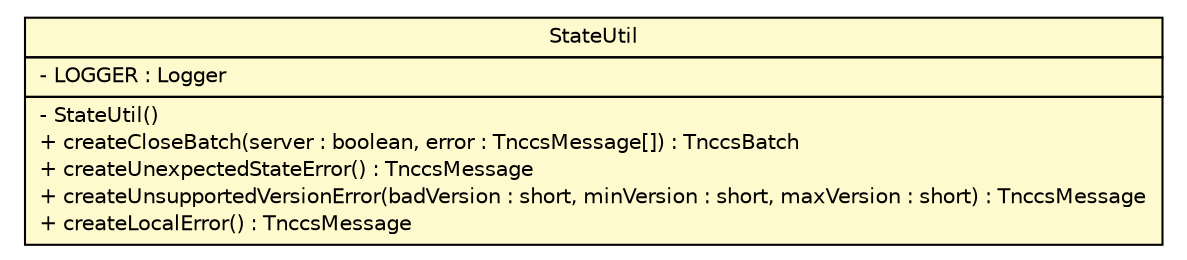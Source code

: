 #!/usr/local/bin/dot
#
# Class diagram 
# Generated by UMLGraph version R5_6 (http://www.umlgraph.org/)
#

digraph G {
	edge [fontname="Helvetica",fontsize=10,labelfontname="Helvetica",labelfontsize=10];
	node [fontname="Helvetica",fontsize=10,shape=plaintext];
	nodesep=0.25;
	ranksep=0.5;
	// de.hsbremen.tc.tnc.tnccs.session.statemachine.simple.util.StateUtil
	c28172 [label=<<table title="de.hsbremen.tc.tnc.tnccs.session.statemachine.simple.util.StateUtil" border="0" cellborder="1" cellspacing="0" cellpadding="2" port="p" bgcolor="lemonChiffon" href="./StateUtil.html">
		<tr><td><table border="0" cellspacing="0" cellpadding="1">
<tr><td align="center" balign="center"> StateUtil </td></tr>
		</table></td></tr>
		<tr><td><table border="0" cellspacing="0" cellpadding="1">
<tr><td align="left" balign="left"> - LOGGER : Logger </td></tr>
		</table></td></tr>
		<tr><td><table border="0" cellspacing="0" cellpadding="1">
<tr><td align="left" balign="left"> - StateUtil() </td></tr>
<tr><td align="left" balign="left"> + createCloseBatch(server : boolean, error : TnccsMessage[]) : TnccsBatch </td></tr>
<tr><td align="left" balign="left"> + createUnexpectedStateError() : TnccsMessage </td></tr>
<tr><td align="left" balign="left"> + createUnsupportedVersionError(badVersion : short, minVersion : short, maxVersion : short) : TnccsMessage </td></tr>
<tr><td align="left" balign="left"> + createLocalError() : TnccsMessage </td></tr>
		</table></td></tr>
		</table>>, URL="./StateUtil.html", fontname="Helvetica", fontcolor="black", fontsize=10.0];
}

